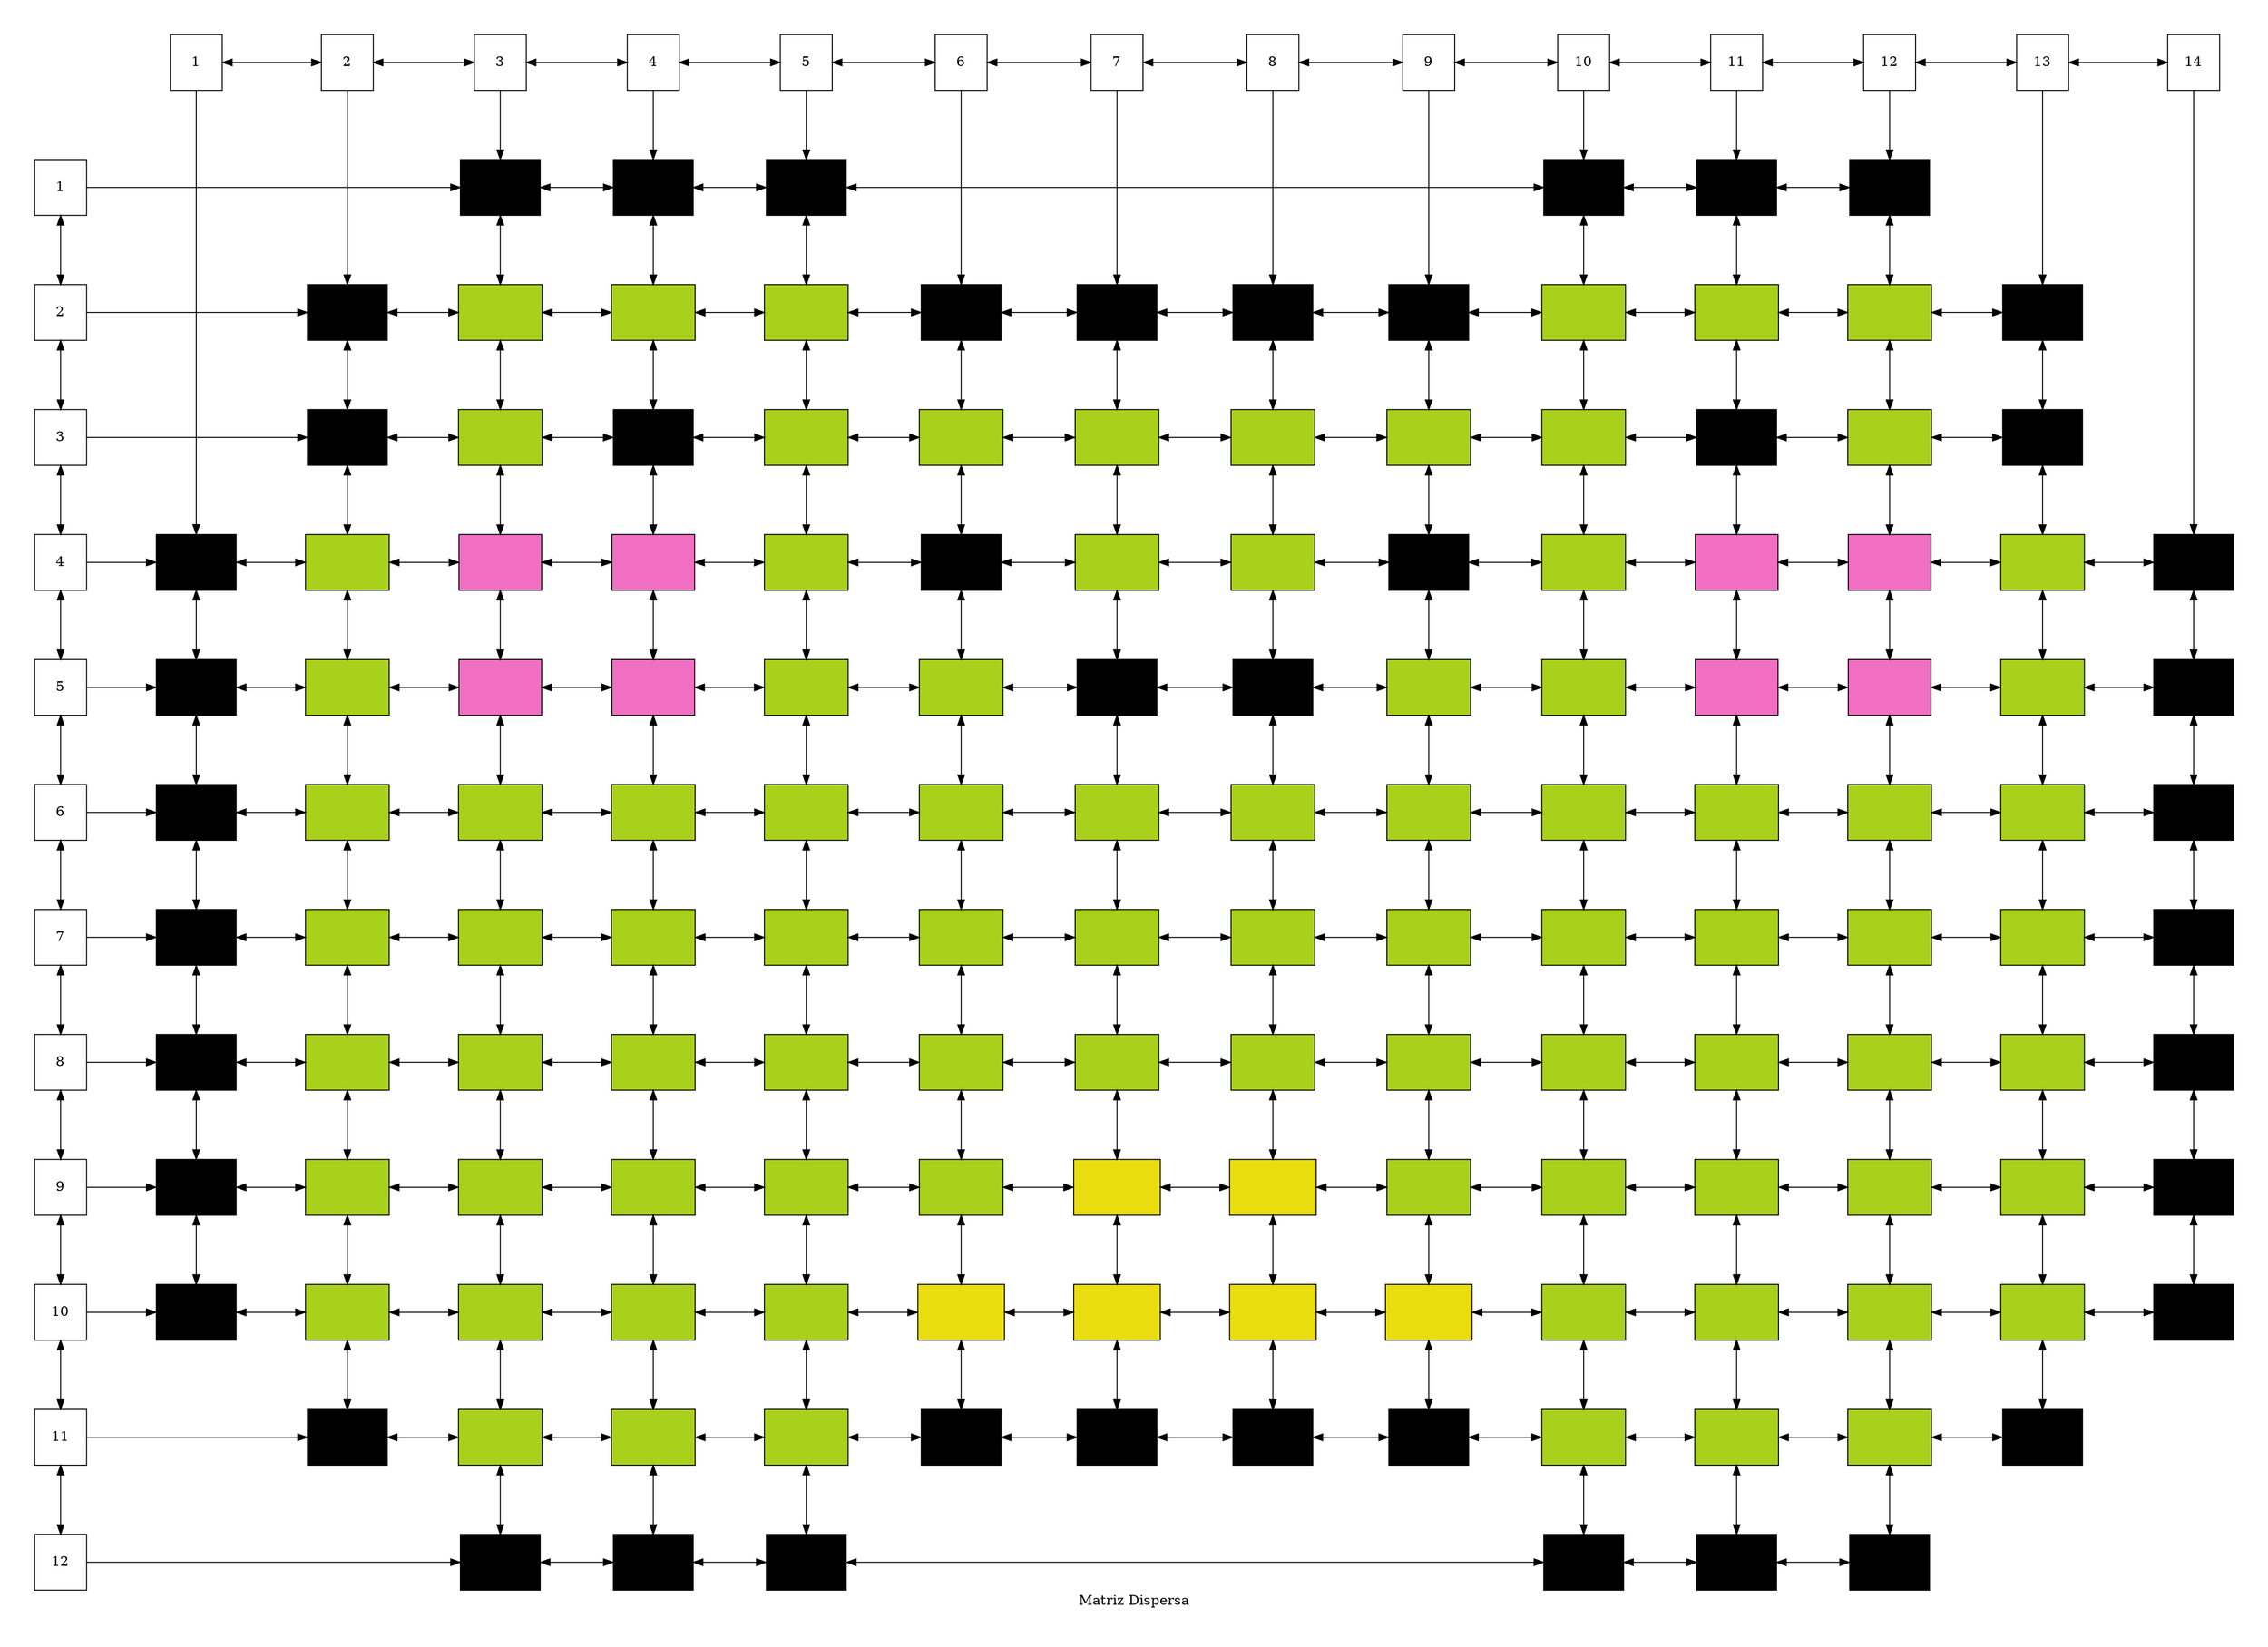 digraph G {
    graph [pad="0.5", nodesep="1", ranksep="1"];
    label="Matriz Dispersa"
    node [shape=box, height=0.8];
	Fila1[style="filled" label = "1" fillcolor="white" group = 0];
	Fila2[style="filled" label = "2" fillcolor="white" group = 0];
	Fila3[style="filled" label = "3" fillcolor="white" group = 0];
	Fila4[style="filled" label = "4" fillcolor="white" group = 0];
	Fila5[style="filled" label = "5" fillcolor="white" group = 0];
	Fila6[style="filled" label = "6" fillcolor="white" group = 0];
	Fila7[style="filled" label = "7" fillcolor="white" group = 0];
	Fila8[style="filled" label = "8" fillcolor="white" group = 0];
	Fila9[style="filled" label = "9" fillcolor="white" group = 0];
	Fila10[style="filled" label = "10" fillcolor="white" group = 0];
	Fila11[style="filled" label = "11" fillcolor="white" group = 0];
	Fila12[style="filled" label = "12" fillcolor="white" group = 0];

    edge[dir="both"];
    	Fila1 -> Fila2;
	Fila2 -> Fila3;
	Fila3 -> Fila4;
	Fila4 -> Fila5;
	Fila5 -> Fila6;
	Fila6 -> Fila7;
	Fila7 -> Fila8;
	Fila8 -> Fila9;
	Fila9 -> Fila10;
	Fila10 -> Fila11;
	Fila11 -> Fila12;

    edge[dir="both"]
    Columna1 -> NodoF4_C1[dir=""];
NodoF4_C1 -> NodoF5_C1;
NodoF5_C1 -> NodoF6_C1;
NodoF6_C1 -> NodoF7_C1;
NodoF7_C1 -> NodoF8_C1;
NodoF8_C1 -> NodoF9_C1;
NodoF9_C1 -> NodoF10_C1;
Columna2 -> NodoF2_C2[dir=""];
NodoF2_C2 -> NodoF3_C2;
NodoF3_C2 -> NodoF4_C2;
NodoF4_C2 -> NodoF5_C2;
NodoF5_C2 -> NodoF6_C2;
NodoF6_C2 -> NodoF7_C2;
NodoF7_C2 -> NodoF8_C2;
NodoF8_C2 -> NodoF9_C2;
NodoF9_C2 -> NodoF10_C2;
NodoF10_C2 -> NodoF11_C2;
Columna3 -> NodoF1_C3[dir=""];
NodoF1_C3 -> NodoF2_C3;
NodoF2_C3 -> NodoF3_C3;
NodoF3_C3 -> NodoF4_C3;
NodoF4_C3 -> NodoF5_C3;
NodoF5_C3 -> NodoF6_C3;
NodoF6_C3 -> NodoF7_C3;
NodoF7_C3 -> NodoF8_C3;
NodoF8_C3 -> NodoF9_C3;
NodoF9_C3 -> NodoF10_C3;
NodoF10_C3 -> NodoF11_C3;
NodoF11_C3 -> NodoF12_C3;
Columna4 -> NodoF1_C4[dir=""];
NodoF1_C4 -> NodoF2_C4;
NodoF2_C4 -> NodoF3_C4;
NodoF3_C4 -> NodoF4_C4;
NodoF4_C4 -> NodoF5_C4;
NodoF5_C4 -> NodoF6_C4;
NodoF6_C4 -> NodoF7_C4;
NodoF7_C4 -> NodoF8_C4;
NodoF8_C4 -> NodoF9_C4;
NodoF9_C4 -> NodoF10_C4;
NodoF10_C4 -> NodoF11_C4;
NodoF11_C4 -> NodoF12_C4;
Columna5 -> NodoF1_C5[dir=""];
NodoF1_C5 -> NodoF2_C5;
NodoF2_C5 -> NodoF3_C5;
NodoF3_C5 -> NodoF4_C5;
NodoF4_C5 -> NodoF5_C5;
NodoF5_C5 -> NodoF6_C5;
NodoF6_C5 -> NodoF7_C5;
NodoF7_C5 -> NodoF8_C5;
NodoF8_C5 -> NodoF9_C5;
NodoF9_C5 -> NodoF10_C5;
NodoF10_C5 -> NodoF11_C5;
NodoF11_C5 -> NodoF12_C5;
Columna6 -> NodoF2_C6[dir=""];
NodoF2_C6 -> NodoF3_C6;
NodoF3_C6 -> NodoF4_C6;
NodoF4_C6 -> NodoF5_C6;
NodoF5_C6 -> NodoF6_C6;
NodoF6_C6 -> NodoF7_C6;
NodoF7_C6 -> NodoF8_C6;
NodoF8_C6 -> NodoF9_C6;
NodoF9_C6 -> NodoF10_C6;
NodoF10_C6 -> NodoF11_C6;
Columna7 -> NodoF2_C7[dir=""];
NodoF2_C7 -> NodoF3_C7;
NodoF3_C7 -> NodoF4_C7;
NodoF4_C7 -> NodoF5_C7;
NodoF5_C7 -> NodoF6_C7;
NodoF6_C7 -> NodoF7_C7;
NodoF7_C7 -> NodoF8_C7;
NodoF8_C7 -> NodoF9_C7;
NodoF9_C7 -> NodoF10_C7;
NodoF10_C7 -> NodoF11_C7;
Columna8 -> NodoF2_C8[dir=""];
NodoF2_C8 -> NodoF3_C8;
NodoF3_C8 -> NodoF4_C8;
NodoF4_C8 -> NodoF5_C8;
NodoF5_C8 -> NodoF6_C8;
NodoF6_C8 -> NodoF7_C8;
NodoF7_C8 -> NodoF8_C8;
NodoF8_C8 -> NodoF9_C8;
NodoF9_C8 -> NodoF10_C8;
NodoF10_C8 -> NodoF11_C8;
Columna9 -> NodoF2_C9[dir=""];
NodoF2_C9 -> NodoF3_C9;
NodoF3_C9 -> NodoF4_C9;
NodoF4_C9 -> NodoF5_C9;
NodoF5_C9 -> NodoF6_C9;
NodoF6_C9 -> NodoF7_C9;
NodoF7_C9 -> NodoF8_C9;
NodoF8_C9 -> NodoF9_C9;
NodoF9_C9 -> NodoF10_C9;
NodoF10_C9 -> NodoF11_C9;
Columna10 -> NodoF1_C10[dir=""];
NodoF1_C10 -> NodoF2_C10;
NodoF2_C10 -> NodoF3_C10;
NodoF3_C10 -> NodoF4_C10;
NodoF4_C10 -> NodoF5_C10;
NodoF5_C10 -> NodoF6_C10;
NodoF6_C10 -> NodoF7_C10;
NodoF7_C10 -> NodoF8_C10;
NodoF8_C10 -> NodoF9_C10;
NodoF9_C10 -> NodoF10_C10;
NodoF10_C10 -> NodoF11_C10;
NodoF11_C10 -> NodoF12_C10;
Columna11 -> NodoF1_C11[dir=""];
NodoF1_C11 -> NodoF2_C11;
NodoF2_C11 -> NodoF3_C11;
NodoF3_C11 -> NodoF4_C11;
NodoF4_C11 -> NodoF5_C11;
NodoF5_C11 -> NodoF6_C11;
NodoF6_C11 -> NodoF7_C11;
NodoF7_C11 -> NodoF8_C11;
NodoF8_C11 -> NodoF9_C11;
NodoF9_C11 -> NodoF10_C11;
NodoF10_C11 -> NodoF11_C11;
NodoF11_C11 -> NodoF12_C11;
Columna12 -> NodoF1_C12[dir=""];
NodoF1_C12 -> NodoF2_C12;
NodoF2_C12 -> NodoF3_C12;
NodoF3_C12 -> NodoF4_C12;
NodoF4_C12 -> NodoF5_C12;
NodoF5_C12 -> NodoF6_C12;
NodoF6_C12 -> NodoF7_C12;
NodoF7_C12 -> NodoF8_C12;
NodoF8_C12 -> NodoF9_C12;
NodoF9_C12 -> NodoF10_C12;
NodoF10_C12 -> NodoF11_C12;
NodoF11_C12 -> NodoF12_C12;
Columna13 -> NodoF2_C13[dir=""];
NodoF2_C13 -> NodoF3_C13;
NodoF3_C13 -> NodoF4_C13;
NodoF4_C13 -> NodoF5_C13;
NodoF5_C13 -> NodoF6_C13;
NodoF6_C13 -> NodoF7_C13;
NodoF7_C13 -> NodoF8_C13;
NodoF8_C13 -> NodoF9_C13;
NodoF9_C13 -> NodoF10_C13;
NodoF10_C13 -> NodoF11_C13;
Columna14 -> NodoF4_C14[dir=""];
NodoF4_C14 -> NodoF5_C14;
NodoF5_C14 -> NodoF6_C14;
NodoF6_C14 -> NodoF7_C14;
NodoF7_C14 -> NodoF8_C14;
NodoF8_C14 -> NodoF9_C14;
NodoF9_C14 -> NodoF10_C14;
	Columna1[style="filled" label = "1" fillcolor="white" group = 1];
	Columna2[style="filled" label = "2" fillcolor="white" group = 2];
	Columna3[style="filled" label = "3" fillcolor="white" group = 3];
	Columna4[style="filled" label = "4" fillcolor="white" group = 4];
	Columna5[style="filled" label = "5" fillcolor="white" group = 5];
	Columna6[style="filled" label = "6" fillcolor="white" group = 6];
	Columna7[style="filled" label = "7" fillcolor="white" group = 7];
	Columna8[style="filled" label = "8" fillcolor="white" group = 8];
	Columna9[style="filled" label = "9" fillcolor="white" group = 9];
	Columna10[style="filled" label = "10" fillcolor="white" group = 10];
	Columna11[style="filled" label = "11" fillcolor="white" group = 11];
	Columna12[style="filled" label = "12" fillcolor="white" group = 12];
	Columna13[style="filled" label = "13" fillcolor="white" group = 13];
	Columna14[style="filled" label = "14" fillcolor="white" group = 14];
Columna1 -> Columna2;
Columna2 -> Columna3;
Columna3 -> Columna4;
Columna4 -> Columna5;
Columna5 -> Columna6;
Columna6 -> Columna7;
Columna7 -> Columna8;
Columna8 -> Columna9;
Columna9 -> Columna10;
Columna10 -> Columna11;
Columna11 -> Columna12;
Columna12 -> Columna13;
Columna13 -> Columna14;

	{rank = same; Columna1; Columna2; Columna3; Columna4; Columna5; Columna6; Columna7; Columna8; Columna9; Columna10; Columna11; Columna12; Columna13; Columna14; }
	NodoF1_C3[style="filled" label = "#000000" fillcolor="#000000" fontcolor="#000000" group = 3];
	Fila1 -> NodoF1_C3[dir=""];
	NodoF1_C3 -> NodoF1_C4;
	NodoF1_C4[style="filled" label = "#000000" fillcolor="#000000" fontcolor="#000000" group = 4];
	NodoF1_C4 -> NodoF1_C5;
	NodoF1_C5[style="filled" label = "#000000" fillcolor="#000000" fontcolor="#000000" group = 5];
	NodoF1_C5 -> NodoF1_C10;
	NodoF1_C10[style="filled" label = "#000000" fillcolor="#000000" fontcolor="#000000" group = 10];
	NodoF1_C10 -> NodoF1_C11;
	NodoF1_C11[style="filled" label = "#000000" fillcolor="#000000" fontcolor="#000000" group = 11];
	NodoF1_C11 -> NodoF1_C12;
	NodoF1_C12[style="filled" label = "#000000" fillcolor="#000000" fontcolor="#000000" group = 12];
	NodoF2_C2[style="filled" label = "#000000" fillcolor="#000000" fontcolor="#000000" group = 2];
	Fila2 -> NodoF2_C2[dir=""];
	NodoF2_C2 -> NodoF2_C3;
	NodoF2_C3[style="filled" label = "#A9D11B" fillcolor="#A9D11B" fontcolor="#A9D11B" group = 3];
	NodoF2_C3 -> NodoF2_C4;
	NodoF2_C4[style="filled" label = "#A9D11B" fillcolor="#A9D11B" fontcolor="#A9D11B" group = 4];
	NodoF2_C4 -> NodoF2_C5;
	NodoF2_C5[style="filled" label = "#A9D11B" fillcolor="#A9D11B" fontcolor="#A9D11B" group = 5];
	NodoF2_C5 -> NodoF2_C6;
	NodoF2_C6[style="filled" label = "#000000" fillcolor="#000000" fontcolor="#000000" group = 6];
	NodoF2_C6 -> NodoF2_C7;
	NodoF2_C7[style="filled" label = "#000000" fillcolor="#000000" fontcolor="#000000" group = 7];
	NodoF2_C7 -> NodoF2_C8;
	NodoF2_C8[style="filled" label = "#000000" fillcolor="#000000" fontcolor="#000000" group = 8];
	NodoF2_C8 -> NodoF2_C9;
	NodoF2_C9[style="filled" label = "#000000" fillcolor="#000000" fontcolor="#000000" group = 9];
	NodoF2_C9 -> NodoF2_C10;
	NodoF2_C10[style="filled" label = "#A9D11B" fillcolor="#A9D11B" fontcolor="#A9D11B" group = 10];
	NodoF2_C10 -> NodoF2_C11;
	NodoF2_C11[style="filled" label = "#A9D11B" fillcolor="#A9D11B" fontcolor="#A9D11B" group = 11];
	NodoF2_C11 -> NodoF2_C12;
	NodoF2_C12[style="filled" label = "#A9D11B" fillcolor="#A9D11B" fontcolor="#A9D11B" group = 12];
	NodoF2_C12 -> NodoF2_C13;
	NodoF2_C13[style="filled" label = "#000000" fillcolor="#000000" fontcolor="#000000" group = 13];
	NodoF3_C2[style="filled" label = "#000000" fillcolor="#000000" fontcolor="#000000" group = 2];
	Fila3 -> NodoF3_C2[dir=""];
	NodoF3_C2 -> NodoF3_C3;
	NodoF3_C3[style="filled" label = "#A9D11B" fillcolor="#A9D11B" fontcolor="#A9D11B" group = 3];
	NodoF3_C3 -> NodoF3_C4;
	NodoF3_C4[style="filled" label = "#000000" fillcolor="#000000" fontcolor="#000000" group = 4];
	NodoF3_C4 -> NodoF3_C5;
	NodoF3_C5[style="filled" label = "#A9D11B" fillcolor="#A9D11B" fontcolor="#A9D11B" group = 5];
	NodoF3_C5 -> NodoF3_C6;
	NodoF3_C6[style="filled" label = "#A9D11B" fillcolor="#A9D11B" fontcolor="#A9D11B" group = 6];
	NodoF3_C6 -> NodoF3_C7;
	NodoF3_C7[style="filled" label = "#A9D11B" fillcolor="#A9D11B" fontcolor="#A9D11B" group = 7];
	NodoF3_C7 -> NodoF3_C8;
	NodoF3_C8[style="filled" label = "#A9D11B" fillcolor="#A9D11B" fontcolor="#A9D11B" group = 8];
	NodoF3_C8 -> NodoF3_C9;
	NodoF3_C9[style="filled" label = "#A9D11B" fillcolor="#A9D11B" fontcolor="#A9D11B" group = 9];
	NodoF3_C9 -> NodoF3_C10;
	NodoF3_C10[style="filled" label = "#A9D11B" fillcolor="#A9D11B" fontcolor="#A9D11B" group = 10];
	NodoF3_C10 -> NodoF3_C11;
	NodoF3_C11[style="filled" label = "#000000" fillcolor="#000000" fontcolor="#000000" group = 11];
	NodoF3_C11 -> NodoF3_C12;
	NodoF3_C12[style="filled" label = "#A9D11B" fillcolor="#A9D11B" fontcolor="#A9D11B" group = 12];
	NodoF3_C12 -> NodoF3_C13;
	NodoF3_C13[style="filled" label = "#000000" fillcolor="#000000" fontcolor="#000000" group = 13];
	NodoF4_C1[style="filled" label = "#000000" fillcolor="#000000" fontcolor="#000000" group = 1];
	Fila4 -> NodoF4_C1[dir=""];
	NodoF4_C1 -> NodoF4_C2;
	NodoF4_C2[style="filled" label = "#A9D11B" fillcolor="#A9D11B" fontcolor="#A9D11B" group = 2];
	NodoF4_C2 -> NodoF4_C3;
	NodoF4_C3[style="filled" label = "#F06FC2" fillcolor="#F06FC2" fontcolor="#F06FC2" group = 3];
	NodoF4_C3 -> NodoF4_C4;
	NodoF4_C4[style="filled" label = "#F06FC2" fillcolor="#F06FC2" fontcolor="#F06FC2" group = 4];
	NodoF4_C4 -> NodoF4_C5;
	NodoF4_C5[style="filled" label = "#A9D11B" fillcolor="#A9D11B" fontcolor="#A9D11B" group = 5];
	NodoF4_C5 -> NodoF4_C6;
	NodoF4_C6[style="filled" label = "#000000" fillcolor="#000000" fontcolor="#000000" group = 6];
	NodoF4_C6 -> NodoF4_C7;
	NodoF4_C7[style="filled" label = "#A9D11B" fillcolor="#A9D11B" fontcolor="#A9D11B" group = 7];
	NodoF4_C7 -> NodoF4_C8;
	NodoF4_C8[style="filled" label = "#A9D11B" fillcolor="#A9D11B" fontcolor="#A9D11B" group = 8];
	NodoF4_C8 -> NodoF4_C9;
	NodoF4_C9[style="filled" label = "#000000" fillcolor="#000000" fontcolor="#000000" group = 9];
	NodoF4_C9 -> NodoF4_C10;
	NodoF4_C10[style="filled" label = "#A9D11B" fillcolor="#A9D11B" fontcolor="#A9D11B" group = 10];
	NodoF4_C10 -> NodoF4_C11;
	NodoF4_C11[style="filled" label = "#F06FC2" fillcolor="#F06FC2" fontcolor="#F06FC2" group = 11];
	NodoF4_C11 -> NodoF4_C12;
	NodoF4_C12[style="filled" label = "#F06FC2" fillcolor="#F06FC2" fontcolor="#F06FC2" group = 12];
	NodoF4_C12 -> NodoF4_C13;
	NodoF4_C13[style="filled" label = "#A9D11B" fillcolor="#A9D11B" fontcolor="#A9D11B" group = 13];
	NodoF4_C13 -> NodoF4_C14;
	NodoF4_C14[style="filled" label = "#000000" fillcolor="#000000" fontcolor="#000000" group = 14];
	NodoF5_C1[style="filled" label = "#000000" fillcolor="#000000" fontcolor="#000000" group = 1];
	Fila5 -> NodoF5_C1[dir=""];
	NodoF5_C1 -> NodoF5_C2;
	NodoF5_C2[style="filled" label = "#A9D11B" fillcolor="#A9D11B" fontcolor="#A9D11B" group = 2];
	NodoF5_C2 -> NodoF5_C3;
	NodoF5_C3[style="filled" label = "#F06FC2" fillcolor="#F06FC2" fontcolor="#F06FC2" group = 3];
	NodoF5_C3 -> NodoF5_C4;
	NodoF5_C4[style="filled" label = "#F06FC2" fillcolor="#F06FC2" fontcolor="#F06FC2" group = 4];
	NodoF5_C4 -> NodoF5_C5;
	NodoF5_C5[style="filled" label = "#A9D11B" fillcolor="#A9D11B" fontcolor="#A9D11B" group = 5];
	NodoF5_C5 -> NodoF5_C6;
	NodoF5_C6[style="filled" label = "#A9D11B" fillcolor="#A9D11B" fontcolor="#A9D11B" group = 6];
	NodoF5_C6 -> NodoF5_C7;
	NodoF5_C7[style="filled" label = "#000000" fillcolor="#000000" fontcolor="#000000" group = 7];
	NodoF5_C7 -> NodoF5_C8;
	NodoF5_C8[style="filled" label = "#000000" fillcolor="#000000" fontcolor="#000000" group = 8];
	NodoF5_C8 -> NodoF5_C9;
	NodoF5_C9[style="filled" label = "#A9D11B" fillcolor="#A9D11B" fontcolor="#A9D11B" group = 9];
	NodoF5_C9 -> NodoF5_C10;
	NodoF5_C10[style="filled" label = "#A9D11B" fillcolor="#A9D11B" fontcolor="#A9D11B" group = 10];
	NodoF5_C10 -> NodoF5_C11;
	NodoF5_C11[style="filled" label = "#F06FC2" fillcolor="#F06FC2" fontcolor="#F06FC2" group = 11];
	NodoF5_C11 -> NodoF5_C12;
	NodoF5_C12[style="filled" label = "#F06FC2" fillcolor="#F06FC2" fontcolor="#F06FC2" group = 12];
	NodoF5_C12 -> NodoF5_C13;
	NodoF5_C13[style="filled" label = "#A9D11B" fillcolor="#A9D11B" fontcolor="#A9D11B" group = 13];
	NodoF5_C13 -> NodoF5_C14;
	NodoF5_C14[style="filled" label = "#000000" fillcolor="#000000" fontcolor="#000000" group = 14];
	NodoF6_C1[style="filled" label = "#000000" fillcolor="#000000" fontcolor="#000000" group = 1];
	Fila6 -> NodoF6_C1[dir=""];
	NodoF6_C1 -> NodoF6_C2;
	NodoF6_C2[style="filled" label = "#A9D11B" fillcolor="#A9D11B" fontcolor="#A9D11B" group = 2];
	NodoF6_C2 -> NodoF6_C3;
	NodoF6_C3[style="filled" label = "#A9D11B" fillcolor="#A9D11B" fontcolor="#A9D11B" group = 3];
	NodoF6_C3 -> NodoF6_C4;
	NodoF6_C4[style="filled" label = "#A9D11B" fillcolor="#A9D11B" fontcolor="#A9D11B" group = 4];
	NodoF6_C4 -> NodoF6_C5;
	NodoF6_C5[style="filled" label = "#A9D11B" fillcolor="#A9D11B" fontcolor="#A9D11B" group = 5];
	NodoF6_C5 -> NodoF6_C6;
	NodoF6_C6[style="filled" label = "#A9D11B" fillcolor="#A9D11B" fontcolor="#A9D11B" group = 6];
	NodoF6_C6 -> NodoF6_C7;
	NodoF6_C7[style="filled" label = "#A9D11B" fillcolor="#A9D11B" fontcolor="#A9D11B" group = 7];
	NodoF6_C7 -> NodoF6_C8;
	NodoF6_C8[style="filled" label = "#A9D11B" fillcolor="#A9D11B" fontcolor="#A9D11B" group = 8];
	NodoF6_C8 -> NodoF6_C9;
	NodoF6_C9[style="filled" label = "#A9D11B" fillcolor="#A9D11B" fontcolor="#A9D11B" group = 9];
	NodoF6_C9 -> NodoF6_C10;
	NodoF6_C10[style="filled" label = "#A9D11B" fillcolor="#A9D11B" fontcolor="#A9D11B" group = 10];
	NodoF6_C10 -> NodoF6_C11;
	NodoF6_C11[style="filled" label = "#A9D11B" fillcolor="#A9D11B" fontcolor="#A9D11B" group = 11];
	NodoF6_C11 -> NodoF6_C12;
	NodoF6_C12[style="filled" label = "#A9D11B" fillcolor="#A9D11B" fontcolor="#A9D11B" group = 12];
	NodoF6_C12 -> NodoF6_C13;
	NodoF6_C13[style="filled" label = "#A9D11B" fillcolor="#A9D11B" fontcolor="#A9D11B" group = 13];
	NodoF6_C13 -> NodoF6_C14;
	NodoF6_C14[style="filled" label = "#000000" fillcolor="#000000" fontcolor="#000000" group = 14];
	NodoF7_C1[style="filled" label = "#000000" fillcolor="#000000" fontcolor="#000000" group = 1];
	Fila7 -> NodoF7_C1[dir=""];
	NodoF7_C1 -> NodoF7_C2;
	NodoF7_C2[style="filled" label = "#A9D11B" fillcolor="#A9D11B" fontcolor="#A9D11B" group = 2];
	NodoF7_C2 -> NodoF7_C3;
	NodoF7_C3[style="filled" label = "#A9D11B" fillcolor="#A9D11B" fontcolor="#A9D11B" group = 3];
	NodoF7_C3 -> NodoF7_C4;
	NodoF7_C4[style="filled" label = "#A9D11B" fillcolor="#A9D11B" fontcolor="#A9D11B" group = 4];
	NodoF7_C4 -> NodoF7_C5;
	NodoF7_C5[style="filled" label = "#A9D11B" fillcolor="#A9D11B" fontcolor="#A9D11B" group = 5];
	NodoF7_C5 -> NodoF7_C6;
	NodoF7_C6[style="filled" label = "#A9D11B" fillcolor="#A9D11B" fontcolor="#A9D11B" group = 6];
	NodoF7_C6 -> NodoF7_C7;
	NodoF7_C7[style="filled" label = "#A9D11B" fillcolor="#A9D11B" fontcolor="#A9D11B" group = 7];
	NodoF7_C7 -> NodoF7_C8;
	NodoF7_C8[style="filled" label = "#A9D11B" fillcolor="#A9D11B" fontcolor="#A9D11B" group = 8];
	NodoF7_C8 -> NodoF7_C9;
	NodoF7_C9[style="filled" label = "#A9D11B" fillcolor="#A9D11B" fontcolor="#A9D11B" group = 9];
	NodoF7_C9 -> NodoF7_C10;
	NodoF7_C10[style="filled" label = "#A9D11B" fillcolor="#A9D11B" fontcolor="#A9D11B" group = 10];
	NodoF7_C10 -> NodoF7_C11;
	NodoF7_C11[style="filled" label = "#A9D11B" fillcolor="#A9D11B" fontcolor="#A9D11B" group = 11];
	NodoF7_C11 -> NodoF7_C12;
	NodoF7_C12[style="filled" label = "#A9D11B" fillcolor="#A9D11B" fontcolor="#A9D11B" group = 12];
	NodoF7_C12 -> NodoF7_C13;
	NodoF7_C13[style="filled" label = "#A9D11B" fillcolor="#A9D11B" fontcolor="#A9D11B" group = 13];
	NodoF7_C13 -> NodoF7_C14;
	NodoF7_C14[style="filled" label = "#000000" fillcolor="#000000" fontcolor="#000000" group = 14];
	NodoF8_C1[style="filled" label = "#000000" fillcolor="#000000" fontcolor="#000000" group = 1];
	Fila8 -> NodoF8_C1[dir=""];
	NodoF8_C1 -> NodoF8_C2;
	NodoF8_C2[style="filled" label = "#A9D11B" fillcolor="#A9D11B" fontcolor="#A9D11B" group = 2];
	NodoF8_C2 -> NodoF8_C3;
	NodoF8_C3[style="filled" label = "#A9D11B" fillcolor="#A9D11B" fontcolor="#A9D11B" group = 3];
	NodoF8_C3 -> NodoF8_C4;
	NodoF8_C4[style="filled" label = "#A9D11B" fillcolor="#A9D11B" fontcolor="#A9D11B" group = 4];
	NodoF8_C4 -> NodoF8_C5;
	NodoF8_C5[style="filled" label = "#A9D11B" fillcolor="#A9D11B" fontcolor="#A9D11B" group = 5];
	NodoF8_C5 -> NodoF8_C6;
	NodoF8_C6[style="filled" label = "#A9D11B" fillcolor="#A9D11B" fontcolor="#A9D11B" group = 6];
	NodoF8_C6 -> NodoF8_C7;
	NodoF8_C7[style="filled" label = "#A9D11B" fillcolor="#A9D11B" fontcolor="#A9D11B" group = 7];
	NodoF8_C7 -> NodoF8_C8;
	NodoF8_C8[style="filled" label = "#A9D11B" fillcolor="#A9D11B" fontcolor="#A9D11B" group = 8];
	NodoF8_C8 -> NodoF8_C9;
	NodoF8_C9[style="filled" label = "#A9D11B" fillcolor="#A9D11B" fontcolor="#A9D11B" group = 9];
	NodoF8_C9 -> NodoF8_C10;
	NodoF8_C10[style="filled" label = "#A9D11B" fillcolor="#A9D11B" fontcolor="#A9D11B" group = 10];
	NodoF8_C10 -> NodoF8_C11;
	NodoF8_C11[style="filled" label = "#A9D11B" fillcolor="#A9D11B" fontcolor="#A9D11B" group = 11];
	NodoF8_C11 -> NodoF8_C12;
	NodoF8_C12[style="filled" label = "#A9D11B" fillcolor="#A9D11B" fontcolor="#A9D11B" group = 12];
	NodoF8_C12 -> NodoF8_C13;
	NodoF8_C13[style="filled" label = "#A9D11B" fillcolor="#A9D11B" fontcolor="#A9D11B" group = 13];
	NodoF8_C13 -> NodoF8_C14;
	NodoF8_C14[style="filled" label = "#000000" fillcolor="#000000" fontcolor="#000000" group = 14];
	NodoF9_C1[style="filled" label = "#000000" fillcolor="#000000" fontcolor="#000000" group = 1];
	Fila9 -> NodoF9_C1[dir=""];
	NodoF9_C1 -> NodoF9_C2;
	NodoF9_C2[style="filled" label = "#A9D11B" fillcolor="#A9D11B" fontcolor="#A9D11B" group = 2];
	NodoF9_C2 -> NodoF9_C3;
	NodoF9_C3[style="filled" label = "#A9D11B" fillcolor="#A9D11B" fontcolor="#A9D11B" group = 3];
	NodoF9_C3 -> NodoF9_C4;
	NodoF9_C4[style="filled" label = "#A9D11B" fillcolor="#A9D11B" fontcolor="#A9D11B" group = 4];
	NodoF9_C4 -> NodoF9_C5;
	NodoF9_C5[style="filled" label = "#A9D11B" fillcolor="#A9D11B" fontcolor="#A9D11B" group = 5];
	NodoF9_C5 -> NodoF9_C6;
	NodoF9_C6[style="filled" label = "#A9D11B" fillcolor="#A9D11B" fontcolor="#A9D11B" group = 6];
	NodoF9_C6 -> NodoF9_C7;
	NodoF9_C7[style="filled" label = "#EADD0F" fillcolor="#EADD0F" fontcolor="#EADD0F" group = 7];
	NodoF9_C7 -> NodoF9_C8;
	NodoF9_C8[style="filled" label = "#EADD0F" fillcolor="#EADD0F" fontcolor="#EADD0F" group = 8];
	NodoF9_C8 -> NodoF9_C9;
	NodoF9_C9[style="filled" label = "#A9D11B" fillcolor="#A9D11B" fontcolor="#A9D11B" group = 9];
	NodoF9_C9 -> NodoF9_C10;
	NodoF9_C10[style="filled" label = "#A9D11B" fillcolor="#A9D11B" fontcolor="#A9D11B" group = 10];
	NodoF9_C10 -> NodoF9_C11;
	NodoF9_C11[style="filled" label = "#A9D11B" fillcolor="#A9D11B" fontcolor="#A9D11B" group = 11];
	NodoF9_C11 -> NodoF9_C12;
	NodoF9_C12[style="filled" label = "#A9D11B" fillcolor="#A9D11B" fontcolor="#A9D11B" group = 12];
	NodoF9_C12 -> NodoF9_C13;
	NodoF9_C13[style="filled" label = "#A9D11B" fillcolor="#A9D11B" fontcolor="#A9D11B" group = 13];
	NodoF9_C13 -> NodoF9_C14;
	NodoF9_C14[style="filled" label = "#000000" fillcolor="#000000" fontcolor="#000000" group = 14];
	NodoF10_C1[style="filled" label = "#000000" fillcolor="#000000" fontcolor="#000000" group = 1];
	Fila10 -> NodoF10_C1[dir=""];
	NodoF10_C1 -> NodoF10_C2;
	NodoF10_C2[style="filled" label = "#A9D11B" fillcolor="#A9D11B" fontcolor="#A9D11B" group = 2];
	NodoF10_C2 -> NodoF10_C3;
	NodoF10_C3[style="filled" label = "#A9D11B" fillcolor="#A9D11B" fontcolor="#A9D11B" group = 3];
	NodoF10_C3 -> NodoF10_C4;
	NodoF10_C4[style="filled" label = "#A9D11B" fillcolor="#A9D11B" fontcolor="#A9D11B" group = 4];
	NodoF10_C4 -> NodoF10_C5;
	NodoF10_C5[style="filled" label = "#A9D11B" fillcolor="#A9D11B" fontcolor="#A9D11B" group = 5];
	NodoF10_C5 -> NodoF10_C6;
	NodoF10_C6[style="filled" label = "#EADD0F" fillcolor="#EADD0F" fontcolor="#EADD0F" group = 6];
	NodoF10_C6 -> NodoF10_C7;
	NodoF10_C7[style="filled" label = "#EADD0F" fillcolor="#EADD0F" fontcolor="#EADD0F" group = 7];
	NodoF10_C7 -> NodoF10_C8;
	NodoF10_C8[style="filled" label = "#EADD0F" fillcolor="#EADD0F" fontcolor="#EADD0F" group = 8];
	NodoF10_C8 -> NodoF10_C9;
	NodoF10_C9[style="filled" label = "#EADD0F" fillcolor="#EADD0F" fontcolor="#EADD0F" group = 9];
	NodoF10_C9 -> NodoF10_C10;
	NodoF10_C10[style="filled" label = "#A9D11B" fillcolor="#A9D11B" fontcolor="#A9D11B" group = 10];
	NodoF10_C10 -> NodoF10_C11;
	NodoF10_C11[style="filled" label = "#A9D11B" fillcolor="#A9D11B" fontcolor="#A9D11B" group = 11];
	NodoF10_C11 -> NodoF10_C12;
	NodoF10_C12[style="filled" label = "#A9D11B" fillcolor="#A9D11B" fontcolor="#A9D11B" group = 12];
	NodoF10_C12 -> NodoF10_C13;
	NodoF10_C13[style="filled" label = "#A9D11B" fillcolor="#A9D11B" fontcolor="#A9D11B" group = 13];
	NodoF10_C13 -> NodoF10_C14;
	NodoF10_C14[style="filled" label = "#000000" fillcolor="#000000" fontcolor="#000000" group = 14];
	NodoF11_C2[style="filled" label = "#000000" fillcolor="#000000" fontcolor="#000000" group = 2];
	Fila11 -> NodoF11_C2[dir=""];
	NodoF11_C2 -> NodoF11_C3;
	NodoF11_C3[style="filled" label = "#A9D11B" fillcolor="#A9D11B" fontcolor="#A9D11B" group = 3];
	NodoF11_C3 -> NodoF11_C4;
	NodoF11_C4[style="filled" label = "#A9D11B" fillcolor="#A9D11B" fontcolor="#A9D11B" group = 4];
	NodoF11_C4 -> NodoF11_C5;
	NodoF11_C5[style="filled" label = "#A9D11B" fillcolor="#A9D11B" fontcolor="#A9D11B" group = 5];
	NodoF11_C5 -> NodoF11_C6;
	NodoF11_C6[style="filled" label = "#000000" fillcolor="#000000" fontcolor="#000000" group = 6];
	NodoF11_C6 -> NodoF11_C7;
	NodoF11_C7[style="filled" label = "#000000" fillcolor="#000000" fontcolor="#000000" group = 7];
	NodoF11_C7 -> NodoF11_C8;
	NodoF11_C8[style="filled" label = "#000000" fillcolor="#000000" fontcolor="#000000" group = 8];
	NodoF11_C8 -> NodoF11_C9;
	NodoF11_C9[style="filled" label = "#000000" fillcolor="#000000" fontcolor="#000000" group = 9];
	NodoF11_C9 -> NodoF11_C10;
	NodoF11_C10[style="filled" label = "#A9D11B" fillcolor="#A9D11B" fontcolor="#A9D11B" group = 10];
	NodoF11_C10 -> NodoF11_C11;
	NodoF11_C11[style="filled" label = "#A9D11B" fillcolor="#A9D11B" fontcolor="#A9D11B" group = 11];
	NodoF11_C11 -> NodoF11_C12;
	NodoF11_C12[style="filled" label = "#A9D11B" fillcolor="#A9D11B" fontcolor="#A9D11B" group = 12];
	NodoF11_C12 -> NodoF11_C13;
	NodoF11_C13[style="filled" label = "#000000" fillcolor="#000000" fontcolor="#000000" group = 13];
	NodoF12_C3[style="filled" label = "#000000" fillcolor="#000000" fontcolor="#000000" group = 3];
	Fila12 -> NodoF12_C3[dir=""];
	NodoF12_C3 -> NodoF12_C4;
	NodoF12_C4[style="filled" label = "#000000" fillcolor="#000000" fontcolor="#000000" group = 4];
	NodoF12_C4 -> NodoF12_C5;
	NodoF12_C5[style="filled" label = "#000000" fillcolor="#000000" fontcolor="#000000" group = 5];
	NodoF12_C5 -> NodoF12_C10;
	NodoF12_C10[style="filled" label = "#000000" fillcolor="#000000" fontcolor="#000000" group = 10];
	NodoF12_C10 -> NodoF12_C11;
	NodoF12_C11[style="filled" label = "#000000" fillcolor="#000000" fontcolor="#000000" group = 11];
	NodoF12_C11 -> NodoF12_C12;
	NodoF12_C12[style="filled" label = "#000000" fillcolor="#000000" fontcolor="#000000" group = 12];
	{ rank = same; Fila1; NodoF1_C3; NodoF1_C4; NodoF1_C5; NodoF1_C10; NodoF1_C11; NodoF1_C12; }
	{ rank = same; Fila2; NodoF2_C2; NodoF2_C3; NodoF2_C4; NodoF2_C5; NodoF2_C6; NodoF2_C7; NodoF2_C8; NodoF2_C9; NodoF2_C10; NodoF2_C11; NodoF2_C12; NodoF2_C13; }
	{ rank = same; Fila3; NodoF3_C2; NodoF3_C3; NodoF3_C4; NodoF3_C5; NodoF3_C6; NodoF3_C7; NodoF3_C8; NodoF3_C9; NodoF3_C10; NodoF3_C11; NodoF3_C12; NodoF3_C13; }
	{ rank = same; Fila4; NodoF4_C1; NodoF4_C2; NodoF4_C3; NodoF4_C4; NodoF4_C5; NodoF4_C6; NodoF4_C7; NodoF4_C8; NodoF4_C9; NodoF4_C10; NodoF4_C11; NodoF4_C12; NodoF4_C13; NodoF4_C14; }
	{ rank = same; Fila5; NodoF5_C1; NodoF5_C2; NodoF5_C3; NodoF5_C4; NodoF5_C5; NodoF5_C6; NodoF5_C7; NodoF5_C8; NodoF5_C9; NodoF5_C10; NodoF5_C11; NodoF5_C12; NodoF5_C13; NodoF5_C14; }
	{ rank = same; Fila6; NodoF6_C1; NodoF6_C2; NodoF6_C3; NodoF6_C4; NodoF6_C5; NodoF6_C6; NodoF6_C7; NodoF6_C8; NodoF6_C9; NodoF6_C10; NodoF6_C11; NodoF6_C12; NodoF6_C13; NodoF6_C14; }
	{ rank = same; Fila7; NodoF7_C1; NodoF7_C2; NodoF7_C3; NodoF7_C4; NodoF7_C5; NodoF7_C6; NodoF7_C7; NodoF7_C8; NodoF7_C9; NodoF7_C10; NodoF7_C11; NodoF7_C12; NodoF7_C13; NodoF7_C14; }
	{ rank = same; Fila8; NodoF8_C1; NodoF8_C2; NodoF8_C3; NodoF8_C4; NodoF8_C5; NodoF8_C6; NodoF8_C7; NodoF8_C8; NodoF8_C9; NodoF8_C10; NodoF8_C11; NodoF8_C12; NodoF8_C13; NodoF8_C14; }
	{ rank = same; Fila9; NodoF9_C1; NodoF9_C2; NodoF9_C3; NodoF9_C4; NodoF9_C5; NodoF9_C6; NodoF9_C7; NodoF9_C8; NodoF9_C9; NodoF9_C10; NodoF9_C11; NodoF9_C12; NodoF9_C13; NodoF9_C14; }
	{ rank = same; Fila10; NodoF10_C1; NodoF10_C2; NodoF10_C3; NodoF10_C4; NodoF10_C5; NodoF10_C6; NodoF10_C7; NodoF10_C8; NodoF10_C9; NodoF10_C10; NodoF10_C11; NodoF10_C12; NodoF10_C13; NodoF10_C14; }
	{ rank = same; Fila11; NodoF11_C2; NodoF11_C3; NodoF11_C4; NodoF11_C5; NodoF11_C6; NodoF11_C7; NodoF11_C8; NodoF11_C9; NodoF11_C10; NodoF11_C11; NodoF11_C12; NodoF11_C13; }
	{ rank = same; Fila12; NodoF12_C3; NodoF12_C4; NodoF12_C5; NodoF12_C10; NodoF12_C11; NodoF12_C12; }

}